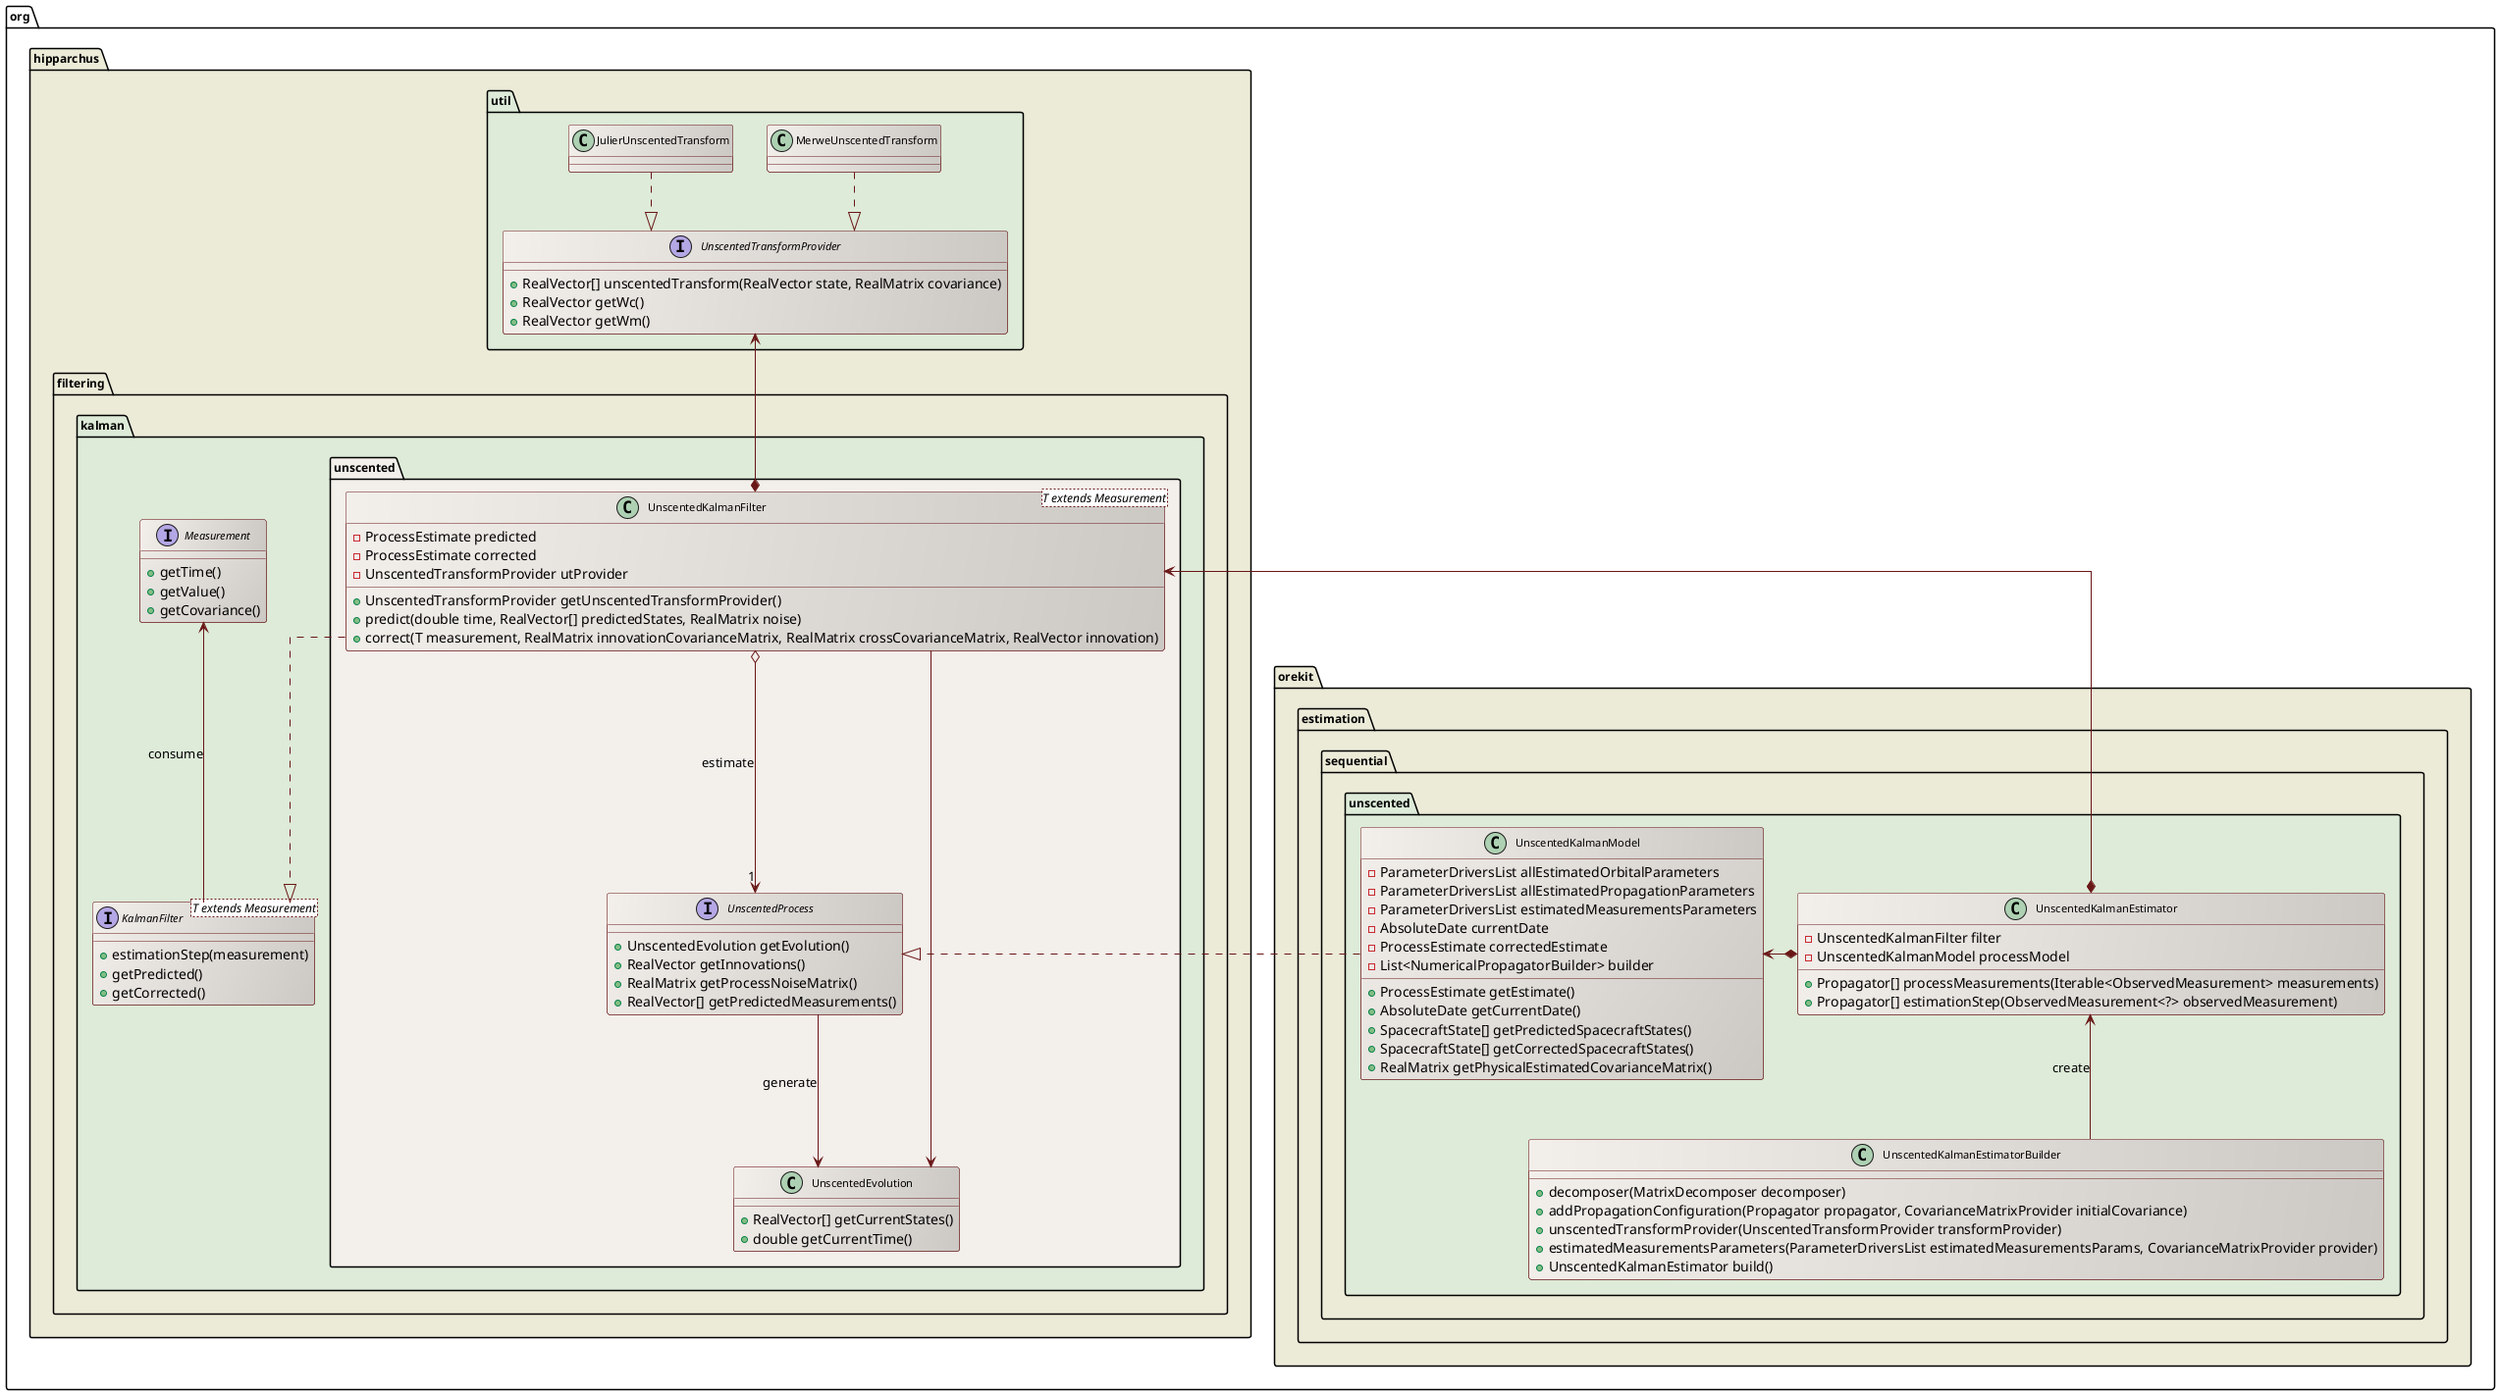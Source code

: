 ' Copyright 2002-2025 CS GROUP
' Licensed to CS GROUP (CS) under one or more
' contributor license agreements.  See the NOTICE file distributed with
' this work for additional information regarding copyright ownership.
' CS licenses this file to You under the Apache License, Version 2.0
' (the "License"); you may not use this file except in compliance with
' the License.  You may obtain a copy of the License at
'
'   http://www.apache.org/licenses/LICENSE-2.0
'
' Unless required by applicable law or agreed to in writing, software
' distributed under the License is distributed on an "AS IS" BASIS,
' WITHOUT WARRANTIES OR CONDITIONS OF ANY KIND, either express or implied.
' See the License for the specific language governing permissions and
' limitations under the License.

@startuml

  skinparam svek                  true
  skinparam ClassBackgroundColor  #F3EFEB/CCC9C5
  skinparam ClassArrowColor       #691616
  skinparam ClassBorderColor      #691616
  skinparam NoteBackgroundColor   #F3EFEB
  skinparam NoteBorderColor       #691616
  skinparam NoteFontColor         #691616
  skinparam ClassFontSize         11
  skinparam PackageFontSize       12
  skinparam linetype              ortho
  skinparam arrowSize 1

  package org.hipparchus #ECEBD8 {

    package util #DDEBD8 {

      interface UnscentedTransformProvider {
        + RealVector[] unscentedTransform(RealVector state, RealMatrix covariance)
        + RealVector getWc()
        + RealVector getWm()
      }
      
      class MerweUnscentedTransform

      class JulierUnscentedTransform

      MerweUnscentedTransform  ..|> UnscentedTransformProvider
      JulierUnscentedTransform ..|> UnscentedTransformProvider

    }

    package filtering.kalman #DDEBD8 {
      
      interface "KalmanFilter<T extends Measurement>" as KalmanFilter_T {
         + estimationStep(measurement)
         + getPredicted()
         + getCorrected()
      }
    
      interface Measurement {
         + getTime()
         + getValue()
         + getCovariance()
      }

      package unscented #F3EFEB {
    
        interface UnscentedProcess {
          + UnscentedEvolution getEvolution()
          + RealVector getInnovations()
          + RealMatrix getProcessNoiseMatrix()
          + RealVector[] getPredictedMeasurements()
        }
    
        class UnscentedEvolution {
          + RealVector[] getCurrentStates()
          + double getCurrentTime()
        }
    
        class "UnscentedKalmanFilter<T extends Measurement>" as UnscentedKalmanFilter_T {
          - ProcessEstimate predicted
          - ProcessEstimate corrected
          - UnscentedTransformProvider utProvider
          + UnscentedTransformProvider getUnscentedTransformProvider()
          + predict(double time, RealVector[] predictedStates, RealMatrix noise)
          + correct(T measurement, RealMatrix innovationCovarianceMatrix, RealMatrix crossCovarianceMatrix, RealVector innovation)
        }
    
        UnscentedKalmanFilter_T o-->"1"  UnscentedProcess : estimate
        UnscentedKalmanFilter_T --> UnscentedEvolution
        UnscentedKalmanFilter_T ..|> KalmanFilter_T
        UnscentedProcess --> UnscentedEvolution : generate
        Measurement <-- KalmanFilter_T : consume
        UnscentedKalmanFilter_T *-up-> UnscentedTransformProvider
    
      }
    
    }

  }

  package org.orekit #ECEBD8 {

    package estimation.sequential.unscented #DDEBD8 {

      class UnscentedKalmanEstimator {
        - UnscentedKalmanFilter filter
        - UnscentedKalmanModel processModel
        + Propagator[] processMeasurements(Iterable<ObservedMeasurement> measurements)
        + Propagator[] estimationStep(ObservedMeasurement<?> observedMeasurement)
      }

      class UnscentedKalmanEstimatorBuilder {
        + decomposer(MatrixDecomposer decomposer)
        + addPropagationConfiguration(Propagator propagator, CovarianceMatrixProvider initialCovariance)
        + unscentedTransformProvider(UnscentedTransformProvider transformProvider)
        + estimatedMeasurementsParameters(ParameterDriversList estimatedMeasurementsParams, CovarianceMatrixProvider provider)
        + UnscentedKalmanEstimator build()
      }

      class UnscentedKalmanModel {
        - ParameterDriversList allEstimatedOrbitalParameters
        - ParameterDriversList allEstimatedPropagationParameters
        - ParameterDriversList estimatedMeasurementsParameters
        - AbsoluteDate currentDate
        - ProcessEstimate correctedEstimate
        - List<NumericalPropagatorBuilder> builder
        + ProcessEstimate getEstimate()
        + AbsoluteDate getCurrentDate()
        + SpacecraftState[] getPredictedSpacecraftStates()
        + SpacecraftState[] getCorrectedSpacecraftStates()
        + RealMatrix getPhysicalEstimatedCovarianceMatrix()
      }

      UnscentedKalmanEstimator <--   UnscentedKalmanEstimatorBuilder : create
      UnscentedProcess <|.left.  UnscentedKalmanModel
      UnscentedKalmanModel <-right-*   UnscentedKalmanEstimator
      UnscentedKalmanEstimator *-left-> UnscentedKalmanFilter_T

    }

  }

@enduml
